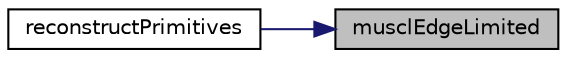 digraph "musclEdgeLimited"
{
 // LATEX_PDF_SIZE
  edge [fontname="Helvetica",fontsize="10",labelfontname="Helvetica",labelfontsize="10"];
  node [fontname="Helvetica",fontsize="10",shape=record];
  rankdir="RL";
  Node1 [label="musclEdgeLimited",height=0.2,width=0.4,color="black", fillcolor="grey75", style="filled", fontcolor="black",tooltip="Limited reconstruction with edge-based limiter."];
  Node1 -> Node2 [dir="back",color="midnightblue",fontsize="10",style="solid",fontname="Helvetica"];
  Node2 [label="reconstructPrimitives",height=0.2,width=0.4,color="black", fillcolor="white", style="filled",URL="$convection_2common_8hpp.html#ac6b30a384f12121f7351e13ac2460ce1",tooltip="Retrieve primitive variables for points i/j, reconstructing them if needed."];
}
